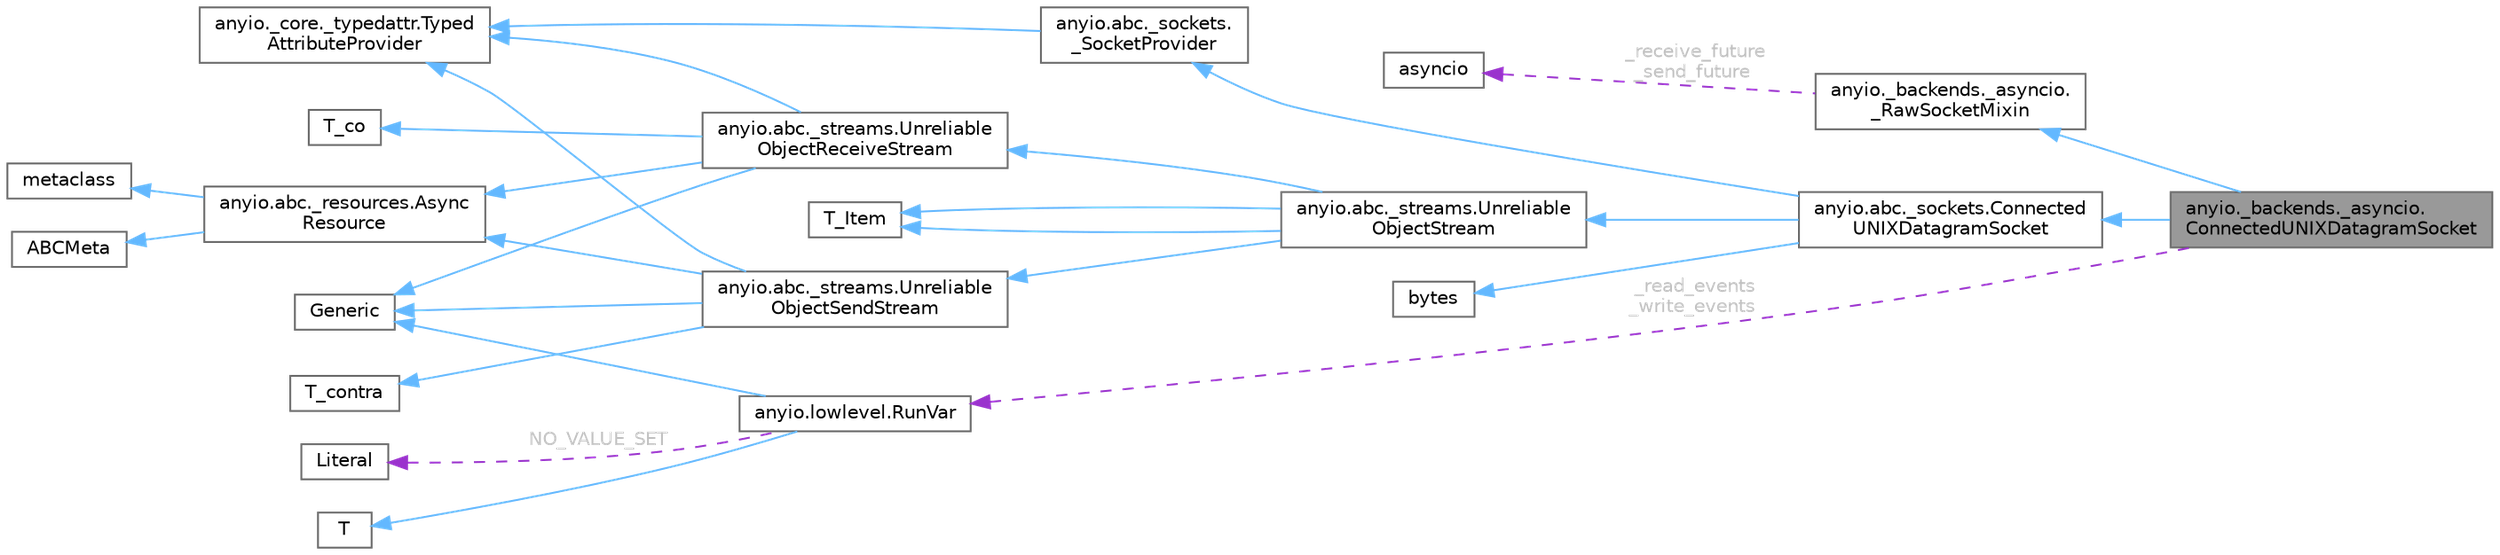 digraph "anyio._backends._asyncio.ConnectedUNIXDatagramSocket"
{
 // LATEX_PDF_SIZE
  bgcolor="transparent";
  edge [fontname=Helvetica,fontsize=10,labelfontname=Helvetica,labelfontsize=10];
  node [fontname=Helvetica,fontsize=10,shape=box,height=0.2,width=0.4];
  rankdir="LR";
  Node1 [id="Node000001",label="anyio._backends._asyncio.\lConnectedUNIXDatagramSocket",height=0.2,width=0.4,color="gray40", fillcolor="grey60", style="filled", fontcolor="black",tooltip=" "];
  Node2 -> Node1 [id="edge1_Node000001_Node000002",dir="back",color="steelblue1",style="solid",tooltip=" "];
  Node2 [id="Node000002",label="anyio._backends._asyncio.\l_RawSocketMixin",height=0.2,width=0.4,color="gray40", fillcolor="white", style="filled",URL="$classanyio_1_1__backends_1_1__asyncio_1_1__RawSocketMixin.html",tooltip=" "];
  Node3 -> Node2 [id="edge2_Node000002_Node000003",dir="back",color="darkorchid3",style="dashed",tooltip=" ",label=" _receive_future\n_send_future",fontcolor="grey" ];
  Node3 [id="Node000003",label="asyncio",height=0.2,width=0.4,color="gray40", fillcolor="white", style="filled",tooltip=" "];
  Node4 -> Node1 [id="edge3_Node000001_Node000004",dir="back",color="steelblue1",style="solid",tooltip=" "];
  Node4 [id="Node000004",label="anyio.abc._sockets.Connected\lUNIXDatagramSocket",height=0.2,width=0.4,color="gray40", fillcolor="white", style="filled",URL="$classanyio_1_1abc_1_1__sockets_1_1ConnectedUNIXDatagramSocket.html",tooltip=" "];
  Node5 -> Node4 [id="edge4_Node000004_Node000005",dir="back",color="steelblue1",style="solid",tooltip=" "];
  Node5 [id="Node000005",label="anyio.abc._streams.Unreliable\lObjectStream",height=0.2,width=0.4,color="gray40", fillcolor="white", style="filled",URL="$classanyio_1_1abc_1_1__streams_1_1UnreliableObjectStream.html",tooltip=" "];
  Node6 -> Node5 [id="edge5_Node000005_Node000006",dir="back",color="steelblue1",style="solid",tooltip=" "];
  Node6 [id="Node000006",label="anyio.abc._streams.Unreliable\lObjectReceiveStream",height=0.2,width=0.4,color="gray40", fillcolor="white", style="filled",URL="$classanyio_1_1abc_1_1__streams_1_1UnreliableObjectReceiveStream.html",tooltip=" "];
  Node7 -> Node6 [id="edge6_Node000006_Node000007",dir="back",color="steelblue1",style="solid",tooltip=" "];
  Node7 [id="Node000007",label="Generic",height=0.2,width=0.4,color="gray40", fillcolor="white", style="filled",tooltip=" "];
  Node8 -> Node6 [id="edge7_Node000006_Node000008",dir="back",color="steelblue1",style="solid",tooltip=" "];
  Node8 [id="Node000008",label="T_co",height=0.2,width=0.4,color="gray40", fillcolor="white", style="filled",tooltip=" "];
  Node9 -> Node6 [id="edge8_Node000006_Node000009",dir="back",color="steelblue1",style="solid",tooltip=" "];
  Node9 [id="Node000009",label="anyio.abc._resources.Async\lResource",height=0.2,width=0.4,color="gray40", fillcolor="white", style="filled",URL="$classanyio_1_1abc_1_1__resources_1_1AsyncResource.html",tooltip=" "];
  Node10 -> Node9 [id="edge9_Node000009_Node000010",dir="back",color="steelblue1",style="solid",tooltip=" "];
  Node10 [id="Node000010",label="metaclass",height=0.2,width=0.4,color="gray40", fillcolor="white", style="filled",tooltip=" "];
  Node11 -> Node9 [id="edge10_Node000009_Node000011",dir="back",color="steelblue1",style="solid",tooltip=" "];
  Node11 [id="Node000011",label="ABCMeta",height=0.2,width=0.4,color="gray40", fillcolor="white", style="filled",tooltip=" "];
  Node12 -> Node6 [id="edge11_Node000006_Node000012",dir="back",color="steelblue1",style="solid",tooltip=" "];
  Node12 [id="Node000012",label="anyio._core._typedattr.Typed\lAttributeProvider",height=0.2,width=0.4,color="gray40", fillcolor="white", style="filled",URL="$classanyio_1_1__core_1_1__typedattr_1_1TypedAttributeProvider.html",tooltip=" "];
  Node13 -> Node5 [id="edge12_Node000005_Node000013",dir="back",color="steelblue1",style="solid",tooltip=" "];
  Node13 [id="Node000013",label="T_Item",height=0.2,width=0.4,color="gray40", fillcolor="white", style="filled",tooltip=" "];
  Node14 -> Node5 [id="edge13_Node000005_Node000014",dir="back",color="steelblue1",style="solid",tooltip=" "];
  Node14 [id="Node000014",label="anyio.abc._streams.Unreliable\lObjectSendStream",height=0.2,width=0.4,color="gray40", fillcolor="white", style="filled",URL="$classanyio_1_1abc_1_1__streams_1_1UnreliableObjectSendStream.html",tooltip=" "];
  Node7 -> Node14 [id="edge14_Node000014_Node000007",dir="back",color="steelblue1",style="solid",tooltip=" "];
  Node15 -> Node14 [id="edge15_Node000014_Node000015",dir="back",color="steelblue1",style="solid",tooltip=" "];
  Node15 [id="Node000015",label="T_contra",height=0.2,width=0.4,color="gray40", fillcolor="white", style="filled",tooltip=" "];
  Node9 -> Node14 [id="edge16_Node000014_Node000009",dir="back",color="steelblue1",style="solid",tooltip=" "];
  Node12 -> Node14 [id="edge17_Node000014_Node000012",dir="back",color="steelblue1",style="solid",tooltip=" "];
  Node13 -> Node5 [id="edge18_Node000005_Node000013",dir="back",color="steelblue1",style="solid",tooltip=" "];
  Node16 -> Node4 [id="edge19_Node000004_Node000016",dir="back",color="steelblue1",style="solid",tooltip=" "];
  Node16 [id="Node000016",label="bytes",height=0.2,width=0.4,color="gray40", fillcolor="white", style="filled",tooltip=" "];
  Node17 -> Node4 [id="edge20_Node000004_Node000017",dir="back",color="steelblue1",style="solid",tooltip=" "];
  Node17 [id="Node000017",label="anyio.abc._sockets.\l_SocketProvider",height=0.2,width=0.4,color="gray40", fillcolor="white", style="filled",URL="$classanyio_1_1abc_1_1__sockets_1_1__SocketProvider.html",tooltip=" "];
  Node12 -> Node17 [id="edge21_Node000017_Node000012",dir="back",color="steelblue1",style="solid",tooltip=" "];
  Node18 -> Node1 [id="edge22_Node000001_Node000018",dir="back",color="darkorchid3",style="dashed",tooltip=" ",label=" _read_events\n_write_events",fontcolor="grey" ];
  Node18 [id="Node000018",label="anyio.lowlevel.RunVar",height=0.2,width=0.4,color="gray40", fillcolor="white", style="filled",URL="$classanyio_1_1lowlevel_1_1RunVar.html",tooltip=" "];
  Node7 -> Node18 [id="edge23_Node000018_Node000007",dir="back",color="steelblue1",style="solid",tooltip=" "];
  Node19 -> Node18 [id="edge24_Node000018_Node000019",dir="back",color="steelblue1",style="solid",tooltip=" "];
  Node19 [id="Node000019",label="T",height=0.2,width=0.4,color="gray40", fillcolor="white", style="filled",tooltip=" "];
  Node20 -> Node18 [id="edge25_Node000018_Node000020",dir="back",color="darkorchid3",style="dashed",tooltip=" ",label=" NO_VALUE_SET",fontcolor="grey" ];
  Node20 [id="Node000020",label="Literal",height=0.2,width=0.4,color="gray40", fillcolor="white", style="filled",tooltip=" "];
}
